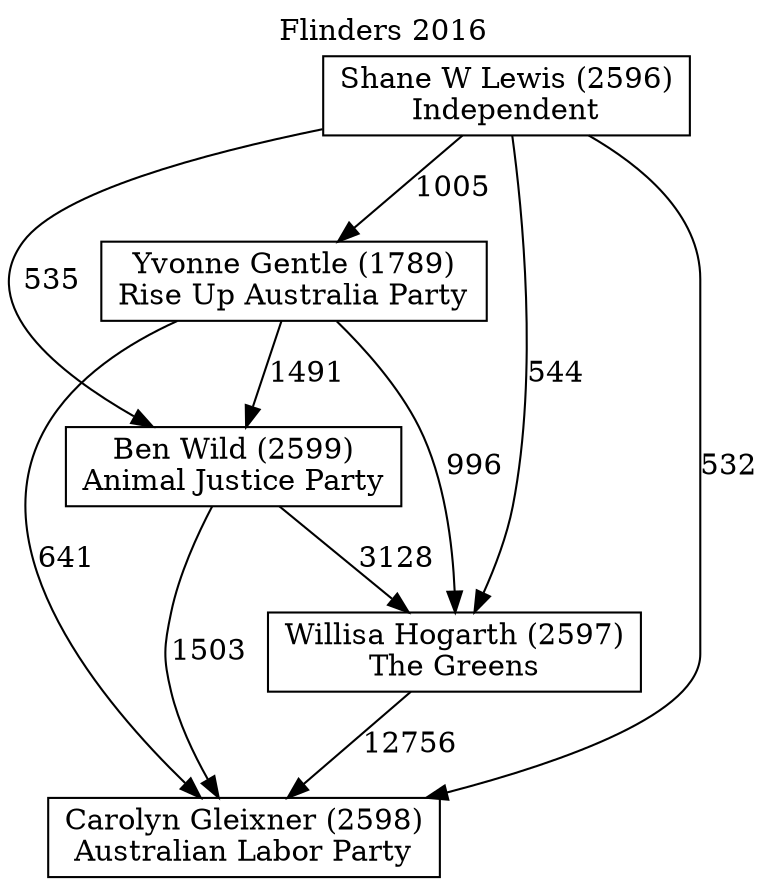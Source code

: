 // House preference flow
digraph "Carolyn Gleixner (2598)_Flinders_2016" {
	graph [label="Flinders 2016" labelloc=t mclimit=10]
	node [shape=box]
	"Carolyn Gleixner (2598)" [label="Carolyn Gleixner (2598)
Australian Labor Party"]
	"Willisa Hogarth (2597)" [label="Willisa Hogarth (2597)
The Greens"]
	"Yvonne Gentle (1789)" [label="Yvonne Gentle (1789)
Rise Up Australia Party"]
	"Ben Wild (2599)" [label="Ben Wild (2599)
Animal Justice Party"]
	"Shane W Lewis (2596)" [label="Shane W Lewis (2596)
Independent"]
	"Yvonne Gentle (1789)" -> "Willisa Hogarth (2597)" [label=996]
	"Shane W Lewis (2596)" -> "Yvonne Gentle (1789)" [label=1005]
	"Shane W Lewis (2596)" -> "Willisa Hogarth (2597)" [label=544]
	"Willisa Hogarth (2597)" -> "Carolyn Gleixner (2598)" [label=12756]
	"Shane W Lewis (2596)" -> "Ben Wild (2599)" [label=535]
	"Ben Wild (2599)" -> "Willisa Hogarth (2597)" [label=3128]
	"Ben Wild (2599)" -> "Carolyn Gleixner (2598)" [label=1503]
	"Yvonne Gentle (1789)" -> "Ben Wild (2599)" [label=1491]
	"Yvonne Gentle (1789)" -> "Carolyn Gleixner (2598)" [label=641]
	"Shane W Lewis (2596)" -> "Carolyn Gleixner (2598)" [label=532]
}
